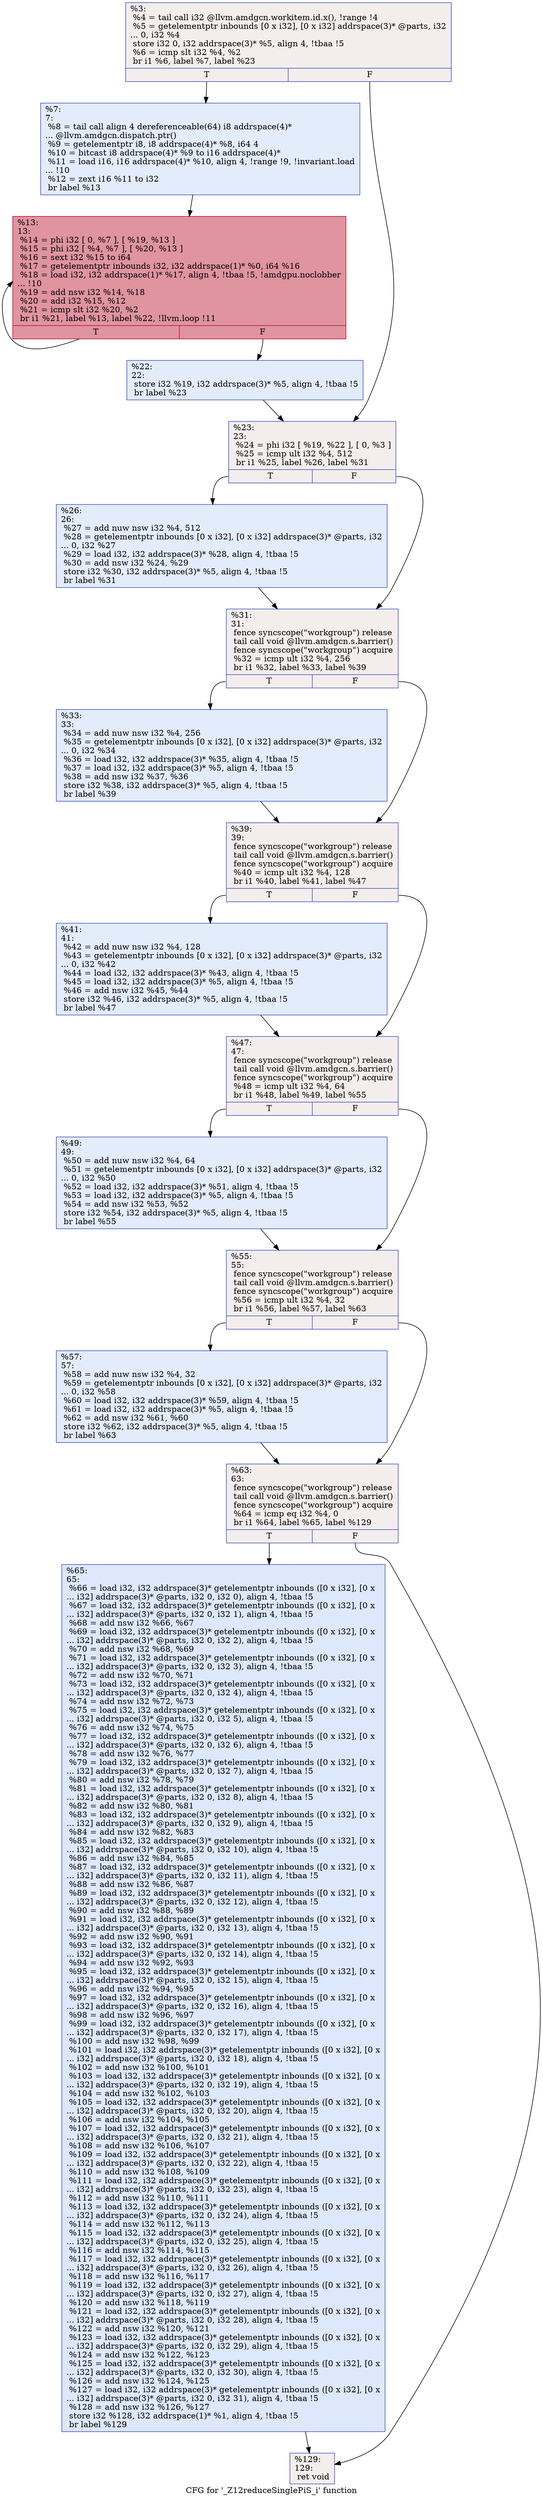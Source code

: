 digraph "CFG for '_Z12reduceSinglePiS_i' function" {
	label="CFG for '_Z12reduceSinglePiS_i' function";

	Node0x59fdaf0 [shape=record,color="#3d50c3ff", style=filled, fillcolor="#e3d9d370",label="{%3:\l  %4 = tail call i32 @llvm.amdgcn.workitem.id.x(), !range !4\l  %5 = getelementptr inbounds [0 x i32], [0 x i32] addrspace(3)* @parts, i32\l... 0, i32 %4\l  store i32 0, i32 addrspace(3)* %5, align 4, !tbaa !5\l  %6 = icmp slt i32 %4, %2\l  br i1 %6, label %7, label %23\l|{<s0>T|<s1>F}}"];
	Node0x59fdaf0:s0 -> Node0x59ff200;
	Node0x59fdaf0:s1 -> Node0x59ff290;
	Node0x59ff200 [shape=record,color="#3d50c3ff", style=filled, fillcolor="#bfd3f670",label="{%7:\l7:                                                \l  %8 = tail call align 4 dereferenceable(64) i8 addrspace(4)*\l... @llvm.amdgcn.dispatch.ptr()\l  %9 = getelementptr i8, i8 addrspace(4)* %8, i64 4\l  %10 = bitcast i8 addrspace(4)* %9 to i16 addrspace(4)*\l  %11 = load i16, i16 addrspace(4)* %10, align 4, !range !9, !invariant.load\l... !10\l  %12 = zext i16 %11 to i32\l  br label %13\l}"];
	Node0x59ff200 -> Node0x59fe880;
	Node0x59fe880 [shape=record,color="#b70d28ff", style=filled, fillcolor="#b70d2870",label="{%13:\l13:                                               \l  %14 = phi i32 [ 0, %7 ], [ %19, %13 ]\l  %15 = phi i32 [ %4, %7 ], [ %20, %13 ]\l  %16 = sext i32 %15 to i64\l  %17 = getelementptr inbounds i32, i32 addrspace(1)* %0, i64 %16\l  %18 = load i32, i32 addrspace(1)* %17, align 4, !tbaa !5, !amdgpu.noclobber\l... !10\l  %19 = add nsw i32 %14, %18\l  %20 = add i32 %15, %12\l  %21 = icmp slt i32 %20, %2\l  br i1 %21, label %13, label %22, !llvm.loop !11\l|{<s0>T|<s1>F}}"];
	Node0x59fe880:s0 -> Node0x59fe880;
	Node0x59fe880:s1 -> Node0x5a00e50;
	Node0x5a00e50 [shape=record,color="#3d50c3ff", style=filled, fillcolor="#bfd3f670",label="{%22:\l22:                                               \l  store i32 %19, i32 addrspace(3)* %5, align 4, !tbaa !5\l  br label %23\l}"];
	Node0x5a00e50 -> Node0x59ff290;
	Node0x59ff290 [shape=record,color="#3d50c3ff", style=filled, fillcolor="#e3d9d370",label="{%23:\l23:                                               \l  %24 = phi i32 [ %19, %22 ], [ 0, %3 ]\l  %25 = icmp ult i32 %4, 512\l  br i1 %25, label %26, label %31\l|{<s0>T|<s1>F}}"];
	Node0x59ff290:s0 -> Node0x5a01290;
	Node0x59ff290:s1 -> Node0x5a012e0;
	Node0x5a01290 [shape=record,color="#3d50c3ff", style=filled, fillcolor="#bfd3f670",label="{%26:\l26:                                               \l  %27 = add nuw nsw i32 %4, 512\l  %28 = getelementptr inbounds [0 x i32], [0 x i32] addrspace(3)* @parts, i32\l... 0, i32 %27\l  %29 = load i32, i32 addrspace(3)* %28, align 4, !tbaa !5\l  %30 = add nsw i32 %24, %29\l  store i32 %30, i32 addrspace(3)* %5, align 4, !tbaa !5\l  br label %31\l}"];
	Node0x5a01290 -> Node0x5a012e0;
	Node0x5a012e0 [shape=record,color="#3d50c3ff", style=filled, fillcolor="#e3d9d370",label="{%31:\l31:                                               \l  fence syncscope(\"workgroup\") release\l  tail call void @llvm.amdgcn.s.barrier()\l  fence syncscope(\"workgroup\") acquire\l  %32 = icmp ult i32 %4, 256\l  br i1 %32, label %33, label %39\l|{<s0>T|<s1>F}}"];
	Node0x5a012e0:s0 -> Node0x59ffe50;
	Node0x5a012e0:s1 -> Node0x59ffea0;
	Node0x59ffe50 [shape=record,color="#3d50c3ff", style=filled, fillcolor="#bfd3f670",label="{%33:\l33:                                               \l  %34 = add nuw nsw i32 %4, 256\l  %35 = getelementptr inbounds [0 x i32], [0 x i32] addrspace(3)* @parts, i32\l... 0, i32 %34\l  %36 = load i32, i32 addrspace(3)* %35, align 4, !tbaa !5\l  %37 = load i32, i32 addrspace(3)* %5, align 4, !tbaa !5\l  %38 = add nsw i32 %37, %36\l  store i32 %38, i32 addrspace(3)* %5, align 4, !tbaa !5\l  br label %39\l}"];
	Node0x59ffe50 -> Node0x59ffea0;
	Node0x59ffea0 [shape=record,color="#3d50c3ff", style=filled, fillcolor="#e3d9d370",label="{%39:\l39:                                               \l  fence syncscope(\"workgroup\") release\l  tail call void @llvm.amdgcn.s.barrier()\l  fence syncscope(\"workgroup\") acquire\l  %40 = icmp ult i32 %4, 128\l  br i1 %40, label %41, label %47\l|{<s0>T|<s1>F}}"];
	Node0x59ffea0:s0 -> Node0x5a022d0;
	Node0x59ffea0:s1 -> Node0x5a02320;
	Node0x5a022d0 [shape=record,color="#3d50c3ff", style=filled, fillcolor="#bfd3f670",label="{%41:\l41:                                               \l  %42 = add nuw nsw i32 %4, 128\l  %43 = getelementptr inbounds [0 x i32], [0 x i32] addrspace(3)* @parts, i32\l... 0, i32 %42\l  %44 = load i32, i32 addrspace(3)* %43, align 4, !tbaa !5\l  %45 = load i32, i32 addrspace(3)* %5, align 4, !tbaa !5\l  %46 = add nsw i32 %45, %44\l  store i32 %46, i32 addrspace(3)* %5, align 4, !tbaa !5\l  br label %47\l}"];
	Node0x5a022d0 -> Node0x5a02320;
	Node0x5a02320 [shape=record,color="#3d50c3ff", style=filled, fillcolor="#e3d9d370",label="{%47:\l47:                                               \l  fence syncscope(\"workgroup\") release\l  tail call void @llvm.amdgcn.s.barrier()\l  fence syncscope(\"workgroup\") acquire\l  %48 = icmp ult i32 %4, 64\l  br i1 %48, label %49, label %55\l|{<s0>T|<s1>F}}"];
	Node0x5a02320:s0 -> Node0x5a02a20;
	Node0x5a02320:s1 -> Node0x5a02a70;
	Node0x5a02a20 [shape=record,color="#3d50c3ff", style=filled, fillcolor="#bfd3f670",label="{%49:\l49:                                               \l  %50 = add nuw nsw i32 %4, 64\l  %51 = getelementptr inbounds [0 x i32], [0 x i32] addrspace(3)* @parts, i32\l... 0, i32 %50\l  %52 = load i32, i32 addrspace(3)* %51, align 4, !tbaa !5\l  %53 = load i32, i32 addrspace(3)* %5, align 4, !tbaa !5\l  %54 = add nsw i32 %53, %52\l  store i32 %54, i32 addrspace(3)* %5, align 4, !tbaa !5\l  br label %55\l}"];
	Node0x5a02a20 -> Node0x5a02a70;
	Node0x5a02a70 [shape=record,color="#3d50c3ff", style=filled, fillcolor="#e3d9d370",label="{%55:\l55:                                               \l  fence syncscope(\"workgroup\") release\l  tail call void @llvm.amdgcn.s.barrier()\l  fence syncscope(\"workgroup\") acquire\l  %56 = icmp ult i32 %4, 32\l  br i1 %56, label %57, label %63\l|{<s0>T|<s1>F}}"];
	Node0x5a02a70:s0 -> Node0x5a03160;
	Node0x5a02a70:s1 -> Node0x5a031b0;
	Node0x5a03160 [shape=record,color="#3d50c3ff", style=filled, fillcolor="#bfd3f670",label="{%57:\l57:                                               \l  %58 = add nuw nsw i32 %4, 32\l  %59 = getelementptr inbounds [0 x i32], [0 x i32] addrspace(3)* @parts, i32\l... 0, i32 %58\l  %60 = load i32, i32 addrspace(3)* %59, align 4, !tbaa !5\l  %61 = load i32, i32 addrspace(3)* %5, align 4, !tbaa !5\l  %62 = add nsw i32 %61, %60\l  store i32 %62, i32 addrspace(3)* %5, align 4, !tbaa !5\l  br label %63\l}"];
	Node0x5a03160 -> Node0x5a031b0;
	Node0x5a031b0 [shape=record,color="#3d50c3ff", style=filled, fillcolor="#e3d9d370",label="{%63:\l63:                                               \l  fence syncscope(\"workgroup\") release\l  tail call void @llvm.amdgcn.s.barrier()\l  fence syncscope(\"workgroup\") acquire\l  %64 = icmp eq i32 %4, 0\l  br i1 %64, label %65, label %129\l|{<s0>T|<s1>F}}"];
	Node0x5a031b0:s0 -> Node0x5a01a50;
	Node0x5a031b0:s1 -> Node0x5a01aa0;
	Node0x5a01a50 [shape=record,color="#3d50c3ff", style=filled, fillcolor="#b2ccfb70",label="{%65:\l65:                                               \l  %66 = load i32, i32 addrspace(3)* getelementptr inbounds ([0 x i32], [0 x\l... i32] addrspace(3)* @parts, i32 0, i32 0), align 4, !tbaa !5\l  %67 = load i32, i32 addrspace(3)* getelementptr inbounds ([0 x i32], [0 x\l... i32] addrspace(3)* @parts, i32 0, i32 1), align 4, !tbaa !5\l  %68 = add nsw i32 %66, %67\l  %69 = load i32, i32 addrspace(3)* getelementptr inbounds ([0 x i32], [0 x\l... i32] addrspace(3)* @parts, i32 0, i32 2), align 4, !tbaa !5\l  %70 = add nsw i32 %68, %69\l  %71 = load i32, i32 addrspace(3)* getelementptr inbounds ([0 x i32], [0 x\l... i32] addrspace(3)* @parts, i32 0, i32 3), align 4, !tbaa !5\l  %72 = add nsw i32 %70, %71\l  %73 = load i32, i32 addrspace(3)* getelementptr inbounds ([0 x i32], [0 x\l... i32] addrspace(3)* @parts, i32 0, i32 4), align 4, !tbaa !5\l  %74 = add nsw i32 %72, %73\l  %75 = load i32, i32 addrspace(3)* getelementptr inbounds ([0 x i32], [0 x\l... i32] addrspace(3)* @parts, i32 0, i32 5), align 4, !tbaa !5\l  %76 = add nsw i32 %74, %75\l  %77 = load i32, i32 addrspace(3)* getelementptr inbounds ([0 x i32], [0 x\l... i32] addrspace(3)* @parts, i32 0, i32 6), align 4, !tbaa !5\l  %78 = add nsw i32 %76, %77\l  %79 = load i32, i32 addrspace(3)* getelementptr inbounds ([0 x i32], [0 x\l... i32] addrspace(3)* @parts, i32 0, i32 7), align 4, !tbaa !5\l  %80 = add nsw i32 %78, %79\l  %81 = load i32, i32 addrspace(3)* getelementptr inbounds ([0 x i32], [0 x\l... i32] addrspace(3)* @parts, i32 0, i32 8), align 4, !tbaa !5\l  %82 = add nsw i32 %80, %81\l  %83 = load i32, i32 addrspace(3)* getelementptr inbounds ([0 x i32], [0 x\l... i32] addrspace(3)* @parts, i32 0, i32 9), align 4, !tbaa !5\l  %84 = add nsw i32 %82, %83\l  %85 = load i32, i32 addrspace(3)* getelementptr inbounds ([0 x i32], [0 x\l... i32] addrspace(3)* @parts, i32 0, i32 10), align 4, !tbaa !5\l  %86 = add nsw i32 %84, %85\l  %87 = load i32, i32 addrspace(3)* getelementptr inbounds ([0 x i32], [0 x\l... i32] addrspace(3)* @parts, i32 0, i32 11), align 4, !tbaa !5\l  %88 = add nsw i32 %86, %87\l  %89 = load i32, i32 addrspace(3)* getelementptr inbounds ([0 x i32], [0 x\l... i32] addrspace(3)* @parts, i32 0, i32 12), align 4, !tbaa !5\l  %90 = add nsw i32 %88, %89\l  %91 = load i32, i32 addrspace(3)* getelementptr inbounds ([0 x i32], [0 x\l... i32] addrspace(3)* @parts, i32 0, i32 13), align 4, !tbaa !5\l  %92 = add nsw i32 %90, %91\l  %93 = load i32, i32 addrspace(3)* getelementptr inbounds ([0 x i32], [0 x\l... i32] addrspace(3)* @parts, i32 0, i32 14), align 4, !tbaa !5\l  %94 = add nsw i32 %92, %93\l  %95 = load i32, i32 addrspace(3)* getelementptr inbounds ([0 x i32], [0 x\l... i32] addrspace(3)* @parts, i32 0, i32 15), align 4, !tbaa !5\l  %96 = add nsw i32 %94, %95\l  %97 = load i32, i32 addrspace(3)* getelementptr inbounds ([0 x i32], [0 x\l... i32] addrspace(3)* @parts, i32 0, i32 16), align 4, !tbaa !5\l  %98 = add nsw i32 %96, %97\l  %99 = load i32, i32 addrspace(3)* getelementptr inbounds ([0 x i32], [0 x\l... i32] addrspace(3)* @parts, i32 0, i32 17), align 4, !tbaa !5\l  %100 = add nsw i32 %98, %99\l  %101 = load i32, i32 addrspace(3)* getelementptr inbounds ([0 x i32], [0 x\l... i32] addrspace(3)* @parts, i32 0, i32 18), align 4, !tbaa !5\l  %102 = add nsw i32 %100, %101\l  %103 = load i32, i32 addrspace(3)* getelementptr inbounds ([0 x i32], [0 x\l... i32] addrspace(3)* @parts, i32 0, i32 19), align 4, !tbaa !5\l  %104 = add nsw i32 %102, %103\l  %105 = load i32, i32 addrspace(3)* getelementptr inbounds ([0 x i32], [0 x\l... i32] addrspace(3)* @parts, i32 0, i32 20), align 4, !tbaa !5\l  %106 = add nsw i32 %104, %105\l  %107 = load i32, i32 addrspace(3)* getelementptr inbounds ([0 x i32], [0 x\l... i32] addrspace(3)* @parts, i32 0, i32 21), align 4, !tbaa !5\l  %108 = add nsw i32 %106, %107\l  %109 = load i32, i32 addrspace(3)* getelementptr inbounds ([0 x i32], [0 x\l... i32] addrspace(3)* @parts, i32 0, i32 22), align 4, !tbaa !5\l  %110 = add nsw i32 %108, %109\l  %111 = load i32, i32 addrspace(3)* getelementptr inbounds ([0 x i32], [0 x\l... i32] addrspace(3)* @parts, i32 0, i32 23), align 4, !tbaa !5\l  %112 = add nsw i32 %110, %111\l  %113 = load i32, i32 addrspace(3)* getelementptr inbounds ([0 x i32], [0 x\l... i32] addrspace(3)* @parts, i32 0, i32 24), align 4, !tbaa !5\l  %114 = add nsw i32 %112, %113\l  %115 = load i32, i32 addrspace(3)* getelementptr inbounds ([0 x i32], [0 x\l... i32] addrspace(3)* @parts, i32 0, i32 25), align 4, !tbaa !5\l  %116 = add nsw i32 %114, %115\l  %117 = load i32, i32 addrspace(3)* getelementptr inbounds ([0 x i32], [0 x\l... i32] addrspace(3)* @parts, i32 0, i32 26), align 4, !tbaa !5\l  %118 = add nsw i32 %116, %117\l  %119 = load i32, i32 addrspace(3)* getelementptr inbounds ([0 x i32], [0 x\l... i32] addrspace(3)* @parts, i32 0, i32 27), align 4, !tbaa !5\l  %120 = add nsw i32 %118, %119\l  %121 = load i32, i32 addrspace(3)* getelementptr inbounds ([0 x i32], [0 x\l... i32] addrspace(3)* @parts, i32 0, i32 28), align 4, !tbaa !5\l  %122 = add nsw i32 %120, %121\l  %123 = load i32, i32 addrspace(3)* getelementptr inbounds ([0 x i32], [0 x\l... i32] addrspace(3)* @parts, i32 0, i32 29), align 4, !tbaa !5\l  %124 = add nsw i32 %122, %123\l  %125 = load i32, i32 addrspace(3)* getelementptr inbounds ([0 x i32], [0 x\l... i32] addrspace(3)* @parts, i32 0, i32 30), align 4, !tbaa !5\l  %126 = add nsw i32 %124, %125\l  %127 = load i32, i32 addrspace(3)* getelementptr inbounds ([0 x i32], [0 x\l... i32] addrspace(3)* @parts, i32 0, i32 31), align 4, !tbaa !5\l  %128 = add nsw i32 %126, %127\l  store i32 %128, i32 addrspace(1)* %1, align 4, !tbaa !5\l  br label %129\l}"];
	Node0x5a01a50 -> Node0x5a01aa0;
	Node0x5a01aa0 [shape=record,color="#3d50c3ff", style=filled, fillcolor="#e3d9d370",label="{%129:\l129:                                              \l  ret void\l}"];
}
